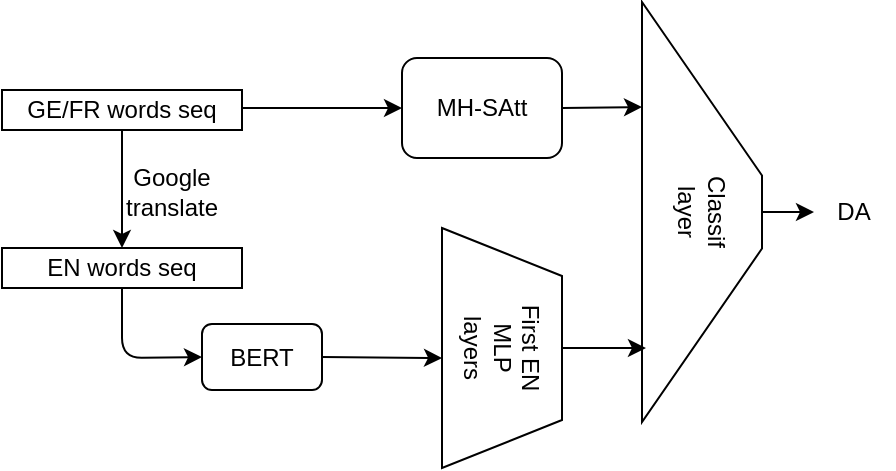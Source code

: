 <mxfile version="13.0.8" type="github">
  <diagram id="XANVNk20N3bkjaSXn2D1" name="Page-1">
    <mxGraphModel dx="821" dy="464" grid="1" gridSize="10" guides="1" tooltips="1" connect="1" arrows="1" fold="1" page="1" pageScale="1" pageWidth="850" pageHeight="1100" math="0" shadow="0">
      <root>
        <mxCell id="0" />
        <mxCell id="1" parent="0" />
        <mxCell id="Pdgr7FIveBXOdPRiF1eQ-1" value="&lt;div&gt;First EN&lt;/div&gt;&lt;div&gt;MLP&lt;/div&gt;&lt;div&gt;layers&lt;br&gt;&lt;/div&gt;" style="shape=trapezoid;perimeter=trapezoidPerimeter;whiteSpace=wrap;html=1;rotation=90;" vertex="1" parent="1">
          <mxGeometry x="200" y="173" width="120" height="60" as="geometry" />
        </mxCell>
        <mxCell id="Pdgr7FIveBXOdPRiF1eQ-2" value="&lt;div&gt;Classif&lt;/div&gt;&lt;div&gt;layer&lt;br&gt;&lt;/div&gt;" style="shape=trapezoid;perimeter=trapezoidPerimeter;whiteSpace=wrap;html=1;rotation=90;size=0.413;" vertex="1" parent="1">
          <mxGeometry x="255" y="105" width="210" height="60" as="geometry" />
        </mxCell>
        <mxCell id="Pdgr7FIveBXOdPRiF1eQ-3" value="MH-SAtt" style="rounded=1;whiteSpace=wrap;html=1;" vertex="1" parent="1">
          <mxGeometry x="210" y="58" width="80" height="50" as="geometry" />
        </mxCell>
        <mxCell id="Pdgr7FIveBXOdPRiF1eQ-4" value="" style="endArrow=classic;html=1;exitX=1;exitY=0.5;exitDx=0;exitDy=0;entryX=0.25;entryY=1;entryDx=0;entryDy=0;" edge="1" parent="1" source="Pdgr7FIveBXOdPRiF1eQ-3" target="Pdgr7FIveBXOdPRiF1eQ-2">
          <mxGeometry width="50" height="50" relative="1" as="geometry">
            <mxPoint x="400" y="270" as="sourcePoint" />
            <mxPoint x="450" y="220" as="targetPoint" />
          </mxGeometry>
        </mxCell>
        <mxCell id="Pdgr7FIveBXOdPRiF1eQ-6" value="" style="endArrow=classic;html=1;exitX=0.5;exitY=0;exitDx=0;exitDy=0;entryX=0.824;entryY=0.967;entryDx=0;entryDy=0;entryPerimeter=0;" edge="1" parent="1" source="Pdgr7FIveBXOdPRiF1eQ-1" target="Pdgr7FIveBXOdPRiF1eQ-2">
          <mxGeometry width="50" height="50" relative="1" as="geometry">
            <mxPoint x="220" y="90" as="sourcePoint" />
            <mxPoint x="340" y="92.5" as="targetPoint" />
          </mxGeometry>
        </mxCell>
        <mxCell id="Pdgr7FIveBXOdPRiF1eQ-7" value="DA" style="text;html=1;strokeColor=none;fillColor=none;align=center;verticalAlign=middle;whiteSpace=wrap;rounded=0;" vertex="1" parent="1">
          <mxGeometry x="416" y="125" width="40" height="20" as="geometry" />
        </mxCell>
        <mxCell id="Pdgr7FIveBXOdPRiF1eQ-8" value="GE/FR words seq" style="rounded=0;whiteSpace=wrap;html=1;" vertex="1" parent="1">
          <mxGeometry x="10" y="74" width="120" height="20" as="geometry" />
        </mxCell>
        <mxCell id="Pdgr7FIveBXOdPRiF1eQ-9" value="" style="endArrow=classic;html=1;" edge="1" parent="1">
          <mxGeometry width="50" height="50" relative="1" as="geometry">
            <mxPoint x="130" y="83" as="sourcePoint" />
            <mxPoint x="210" y="83" as="targetPoint" />
          </mxGeometry>
        </mxCell>
        <mxCell id="Pdgr7FIveBXOdPRiF1eQ-10" value="EN words seq" style="rounded=0;whiteSpace=wrap;html=1;" vertex="1" parent="1">
          <mxGeometry x="10" y="153" width="120" height="20" as="geometry" />
        </mxCell>
        <mxCell id="Pdgr7FIveBXOdPRiF1eQ-11" value="" style="endArrow=classic;html=1;entryX=0.5;entryY=0;entryDx=0;entryDy=0;" edge="1" parent="1" source="Pdgr7FIveBXOdPRiF1eQ-8" target="Pdgr7FIveBXOdPRiF1eQ-10">
          <mxGeometry width="50" height="50" relative="1" as="geometry">
            <mxPoint x="170" y="270" as="sourcePoint" />
            <mxPoint x="220" y="220" as="targetPoint" />
          </mxGeometry>
        </mxCell>
        <mxCell id="Pdgr7FIveBXOdPRiF1eQ-12" value="Google translate" style="text;html=1;strokeColor=none;fillColor=none;align=center;verticalAlign=middle;whiteSpace=wrap;rounded=0;" vertex="1" parent="1">
          <mxGeometry x="70" y="110" width="50" height="30" as="geometry" />
        </mxCell>
        <mxCell id="Pdgr7FIveBXOdPRiF1eQ-13" value="BERT" style="rounded=1;whiteSpace=wrap;html=1;" vertex="1" parent="1">
          <mxGeometry x="110" y="191" width="60" height="33" as="geometry" />
        </mxCell>
        <mxCell id="Pdgr7FIveBXOdPRiF1eQ-14" value="" style="endArrow=classic;html=1;exitX=0.5;exitY=1;exitDx=0;exitDy=0;entryX=0;entryY=0.5;entryDx=0;entryDy=0;" edge="1" parent="1" source="Pdgr7FIveBXOdPRiF1eQ-10" target="Pdgr7FIveBXOdPRiF1eQ-13">
          <mxGeometry width="50" height="50" relative="1" as="geometry">
            <mxPoint x="170" y="270" as="sourcePoint" />
            <mxPoint x="220" y="220" as="targetPoint" />
            <Array as="points">
              <mxPoint x="70" y="208" />
            </Array>
          </mxGeometry>
        </mxCell>
        <mxCell id="Pdgr7FIveBXOdPRiF1eQ-15" value="" style="endArrow=classic;html=1;exitX=1;exitY=0.5;exitDx=0;exitDy=0;" edge="1" parent="1">
          <mxGeometry width="50" height="50" relative="1" as="geometry">
            <mxPoint x="170" y="207.5" as="sourcePoint" />
            <mxPoint x="230" y="208" as="targetPoint" />
          </mxGeometry>
        </mxCell>
        <mxCell id="Pdgr7FIveBXOdPRiF1eQ-16" value="" style="endArrow=classic;html=1;exitX=0.5;exitY=0;exitDx=0;exitDy=0;entryX=0;entryY=0.5;entryDx=0;entryDy=0;" edge="1" parent="1" source="Pdgr7FIveBXOdPRiF1eQ-2" target="Pdgr7FIveBXOdPRiF1eQ-7">
          <mxGeometry width="50" height="50" relative="1" as="geometry">
            <mxPoint x="170" y="270" as="sourcePoint" />
            <mxPoint x="220" y="220" as="targetPoint" />
          </mxGeometry>
        </mxCell>
      </root>
    </mxGraphModel>
  </diagram>
</mxfile>
